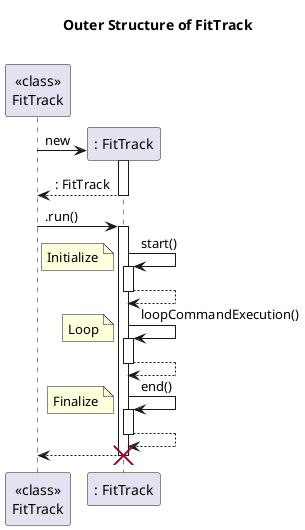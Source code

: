 @startuml

title Outer Structure of FitTrack\n

participant "<<class>>\nFitTrack" as main
participant ": FitTrack" as core


create core
main -> core ++: new

return : FitTrack

main -> core ++: .run()

core -> core ++: start()
note left: Initialize
return
core -> core ++: loopCommandExecution()
note left: Loop
return
core -> core ++: end()
note left: Finalize
return

return
destroy core

@enduml